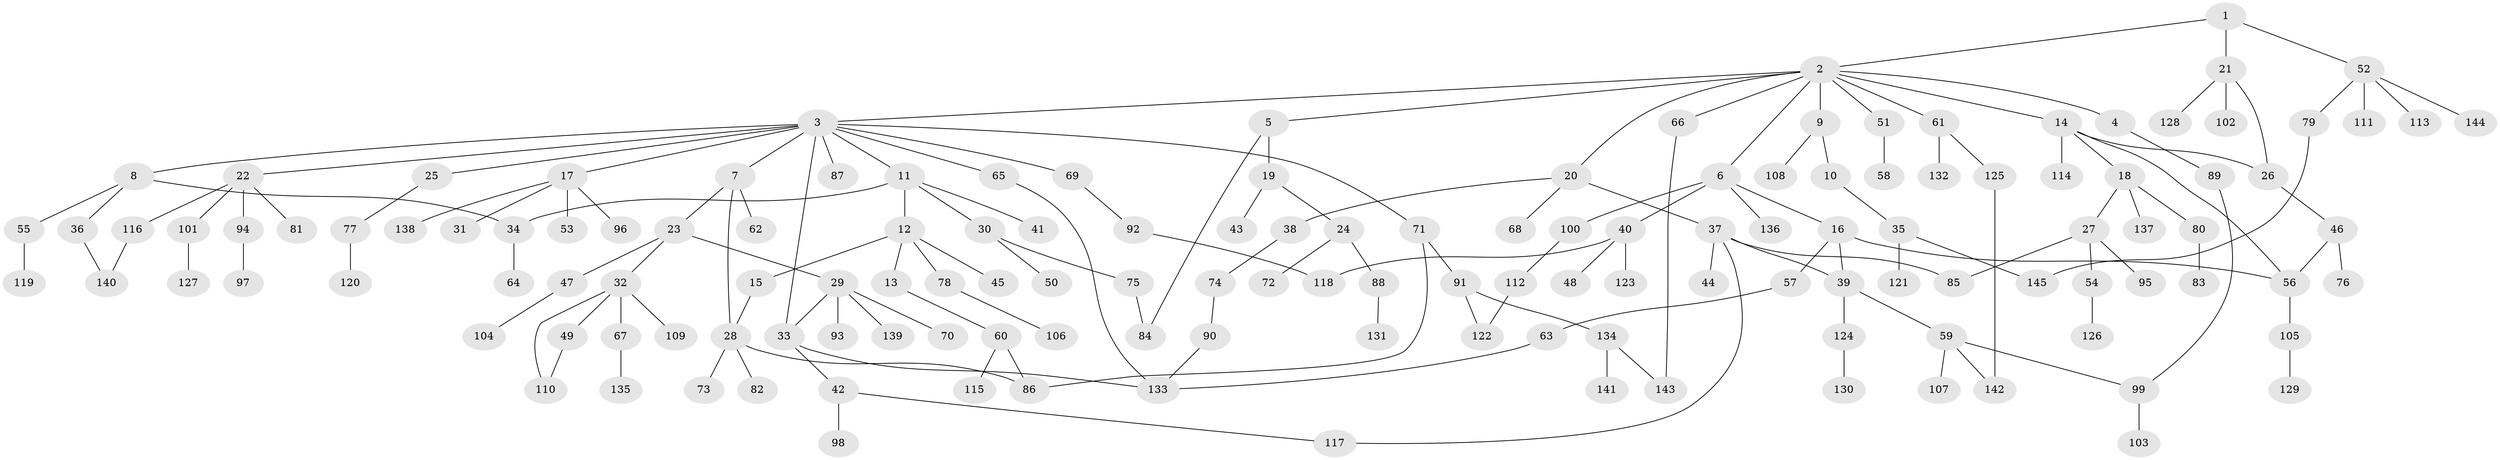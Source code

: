 // Generated by graph-tools (version 1.1) at 2025/25/03/09/25 03:25:30]
// undirected, 145 vertices, 167 edges
graph export_dot {
graph [start="1"]
  node [color=gray90,style=filled];
  1;
  2;
  3;
  4;
  5;
  6;
  7;
  8;
  9;
  10;
  11;
  12;
  13;
  14;
  15;
  16;
  17;
  18;
  19;
  20;
  21;
  22;
  23;
  24;
  25;
  26;
  27;
  28;
  29;
  30;
  31;
  32;
  33;
  34;
  35;
  36;
  37;
  38;
  39;
  40;
  41;
  42;
  43;
  44;
  45;
  46;
  47;
  48;
  49;
  50;
  51;
  52;
  53;
  54;
  55;
  56;
  57;
  58;
  59;
  60;
  61;
  62;
  63;
  64;
  65;
  66;
  67;
  68;
  69;
  70;
  71;
  72;
  73;
  74;
  75;
  76;
  77;
  78;
  79;
  80;
  81;
  82;
  83;
  84;
  85;
  86;
  87;
  88;
  89;
  90;
  91;
  92;
  93;
  94;
  95;
  96;
  97;
  98;
  99;
  100;
  101;
  102;
  103;
  104;
  105;
  106;
  107;
  108;
  109;
  110;
  111;
  112;
  113;
  114;
  115;
  116;
  117;
  118;
  119;
  120;
  121;
  122;
  123;
  124;
  125;
  126;
  127;
  128;
  129;
  130;
  131;
  132;
  133;
  134;
  135;
  136;
  137;
  138;
  139;
  140;
  141;
  142;
  143;
  144;
  145;
  1 -- 2;
  1 -- 21;
  1 -- 52;
  2 -- 3;
  2 -- 4;
  2 -- 5;
  2 -- 6;
  2 -- 9;
  2 -- 14;
  2 -- 20;
  2 -- 51;
  2 -- 61;
  2 -- 66;
  3 -- 7;
  3 -- 8;
  3 -- 11;
  3 -- 17;
  3 -- 22;
  3 -- 25;
  3 -- 33;
  3 -- 65;
  3 -- 69;
  3 -- 71;
  3 -- 87;
  4 -- 89;
  5 -- 19;
  5 -- 84;
  6 -- 16;
  6 -- 40;
  6 -- 100;
  6 -- 136;
  7 -- 23;
  7 -- 62;
  7 -- 28;
  8 -- 34;
  8 -- 36;
  8 -- 55;
  9 -- 10;
  9 -- 108;
  10 -- 35;
  11 -- 12;
  11 -- 30;
  11 -- 41;
  11 -- 34;
  12 -- 13;
  12 -- 15;
  12 -- 45;
  12 -- 78;
  13 -- 60;
  14 -- 18;
  14 -- 26;
  14 -- 56;
  14 -- 114;
  15 -- 28;
  16 -- 39;
  16 -- 57;
  16 -- 56;
  17 -- 31;
  17 -- 53;
  17 -- 96;
  17 -- 138;
  18 -- 27;
  18 -- 80;
  18 -- 137;
  19 -- 24;
  19 -- 43;
  20 -- 37;
  20 -- 38;
  20 -- 68;
  21 -- 102;
  21 -- 128;
  21 -- 26;
  22 -- 81;
  22 -- 94;
  22 -- 101;
  22 -- 116;
  23 -- 29;
  23 -- 32;
  23 -- 47;
  24 -- 72;
  24 -- 88;
  25 -- 77;
  26 -- 46;
  27 -- 54;
  27 -- 95;
  27 -- 85;
  28 -- 73;
  28 -- 82;
  28 -- 86;
  29 -- 70;
  29 -- 93;
  29 -- 139;
  29 -- 33;
  30 -- 50;
  30 -- 75;
  32 -- 49;
  32 -- 67;
  32 -- 109;
  32 -- 110;
  33 -- 42;
  33 -- 133;
  34 -- 64;
  35 -- 121;
  35 -- 145;
  36 -- 140;
  37 -- 44;
  37 -- 85;
  37 -- 117;
  37 -- 39;
  38 -- 74;
  39 -- 59;
  39 -- 124;
  40 -- 48;
  40 -- 118;
  40 -- 123;
  42 -- 98;
  42 -- 117;
  46 -- 76;
  46 -- 56;
  47 -- 104;
  49 -- 110;
  51 -- 58;
  52 -- 79;
  52 -- 111;
  52 -- 113;
  52 -- 144;
  54 -- 126;
  55 -- 119;
  56 -- 105;
  57 -- 63;
  59 -- 107;
  59 -- 142;
  59 -- 99;
  60 -- 115;
  60 -- 86;
  61 -- 125;
  61 -- 132;
  63 -- 133;
  65 -- 133;
  66 -- 143;
  67 -- 135;
  69 -- 92;
  71 -- 86;
  71 -- 91;
  74 -- 90;
  75 -- 84;
  77 -- 120;
  78 -- 106;
  79 -- 145;
  80 -- 83;
  88 -- 131;
  89 -- 99;
  90 -- 133;
  91 -- 122;
  91 -- 134;
  92 -- 118;
  94 -- 97;
  99 -- 103;
  100 -- 112;
  101 -- 127;
  105 -- 129;
  112 -- 122;
  116 -- 140;
  124 -- 130;
  125 -- 142;
  134 -- 141;
  134 -- 143;
}
